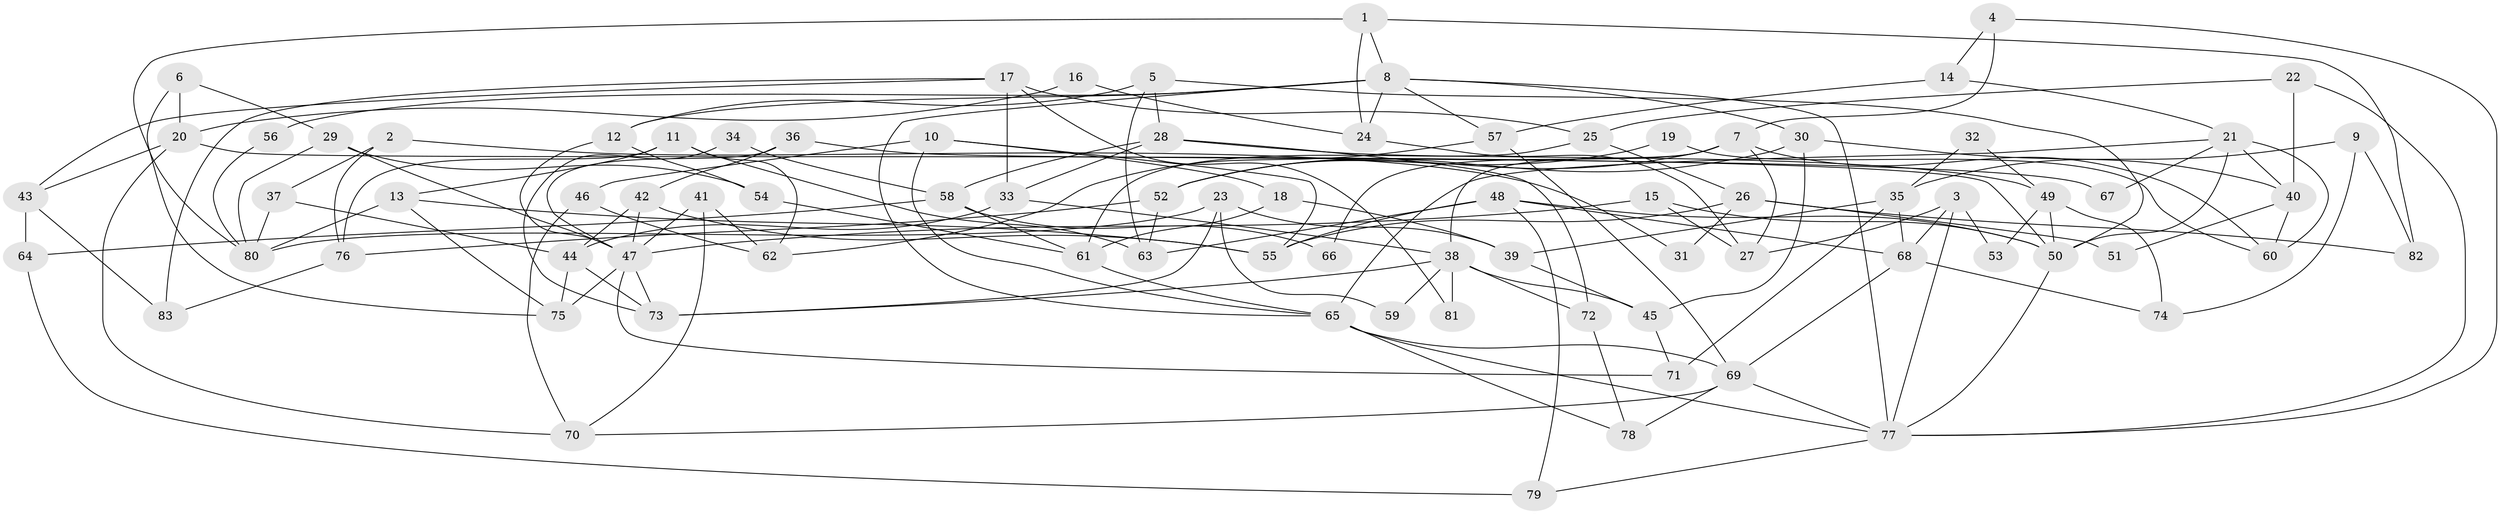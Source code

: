 // Generated by graph-tools (version 1.1) at 2025/36/03/09/25 02:36:27]
// undirected, 83 vertices, 166 edges
graph export_dot {
graph [start="1"]
  node [color=gray90,style=filled];
  1;
  2;
  3;
  4;
  5;
  6;
  7;
  8;
  9;
  10;
  11;
  12;
  13;
  14;
  15;
  16;
  17;
  18;
  19;
  20;
  21;
  22;
  23;
  24;
  25;
  26;
  27;
  28;
  29;
  30;
  31;
  32;
  33;
  34;
  35;
  36;
  37;
  38;
  39;
  40;
  41;
  42;
  43;
  44;
  45;
  46;
  47;
  48;
  49;
  50;
  51;
  52;
  53;
  54;
  55;
  56;
  57;
  58;
  59;
  60;
  61;
  62;
  63;
  64;
  65;
  66;
  67;
  68;
  69;
  70;
  71;
  72;
  73;
  74;
  75;
  76;
  77;
  78;
  79;
  80;
  81;
  82;
  83;
  1 -- 8;
  1 -- 24;
  1 -- 80;
  1 -- 82;
  2 -- 76;
  2 -- 37;
  2 -- 31;
  3 -- 77;
  3 -- 68;
  3 -- 27;
  3 -- 53;
  4 -- 7;
  4 -- 77;
  4 -- 14;
  5 -- 50;
  5 -- 12;
  5 -- 28;
  5 -- 63;
  6 -- 29;
  6 -- 20;
  6 -- 75;
  7 -- 38;
  7 -- 27;
  7 -- 52;
  7 -- 60;
  7 -- 66;
  8 -- 12;
  8 -- 77;
  8 -- 24;
  8 -- 30;
  8 -- 56;
  8 -- 57;
  8 -- 65;
  9 -- 35;
  9 -- 82;
  9 -- 74;
  10 -- 65;
  10 -- 55;
  10 -- 18;
  10 -- 46;
  11 -- 76;
  11 -- 63;
  11 -- 13;
  11 -- 62;
  12 -- 47;
  12 -- 54;
  13 -- 75;
  13 -- 55;
  13 -- 80;
  14 -- 57;
  14 -- 21;
  15 -- 50;
  15 -- 47;
  15 -- 27;
  16 -- 20;
  16 -- 24;
  17 -- 33;
  17 -- 25;
  17 -- 43;
  17 -- 81;
  17 -- 83;
  18 -- 61;
  18 -- 39;
  19 -- 52;
  19 -- 60;
  20 -- 70;
  20 -- 50;
  20 -- 43;
  21 -- 60;
  21 -- 40;
  21 -- 50;
  21 -- 65;
  21 -- 67;
  22 -- 40;
  22 -- 77;
  22 -- 25;
  23 -- 39;
  23 -- 80;
  23 -- 59;
  23 -- 73;
  24 -- 27;
  25 -- 61;
  25 -- 26;
  26 -- 55;
  26 -- 31;
  26 -- 51;
  26 -- 82;
  28 -- 49;
  28 -- 33;
  28 -- 58;
  28 -- 72;
  29 -- 80;
  29 -- 47;
  29 -- 54;
  30 -- 52;
  30 -- 40;
  30 -- 45;
  32 -- 35;
  32 -- 49;
  33 -- 38;
  33 -- 44;
  34 -- 58;
  34 -- 73;
  35 -- 71;
  35 -- 39;
  35 -- 68;
  36 -- 42;
  36 -- 47;
  36 -- 67;
  37 -- 80;
  37 -- 44;
  38 -- 72;
  38 -- 73;
  38 -- 45;
  38 -- 59;
  38 -- 81;
  39 -- 45;
  40 -- 51;
  40 -- 60;
  41 -- 62;
  41 -- 70;
  41 -- 47;
  42 -- 47;
  42 -- 44;
  42 -- 55;
  43 -- 64;
  43 -- 83;
  44 -- 73;
  44 -- 75;
  45 -- 71;
  46 -- 62;
  46 -- 70;
  47 -- 75;
  47 -- 71;
  47 -- 73;
  48 -- 55;
  48 -- 50;
  48 -- 63;
  48 -- 68;
  48 -- 79;
  49 -- 74;
  49 -- 50;
  49 -- 53;
  50 -- 77;
  52 -- 63;
  52 -- 76;
  54 -- 61;
  56 -- 80;
  57 -- 69;
  57 -- 62;
  58 -- 64;
  58 -- 61;
  58 -- 66;
  61 -- 65;
  64 -- 79;
  65 -- 69;
  65 -- 77;
  65 -- 78;
  68 -- 69;
  68 -- 74;
  69 -- 70;
  69 -- 77;
  69 -- 78;
  72 -- 78;
  76 -- 83;
  77 -- 79;
}

